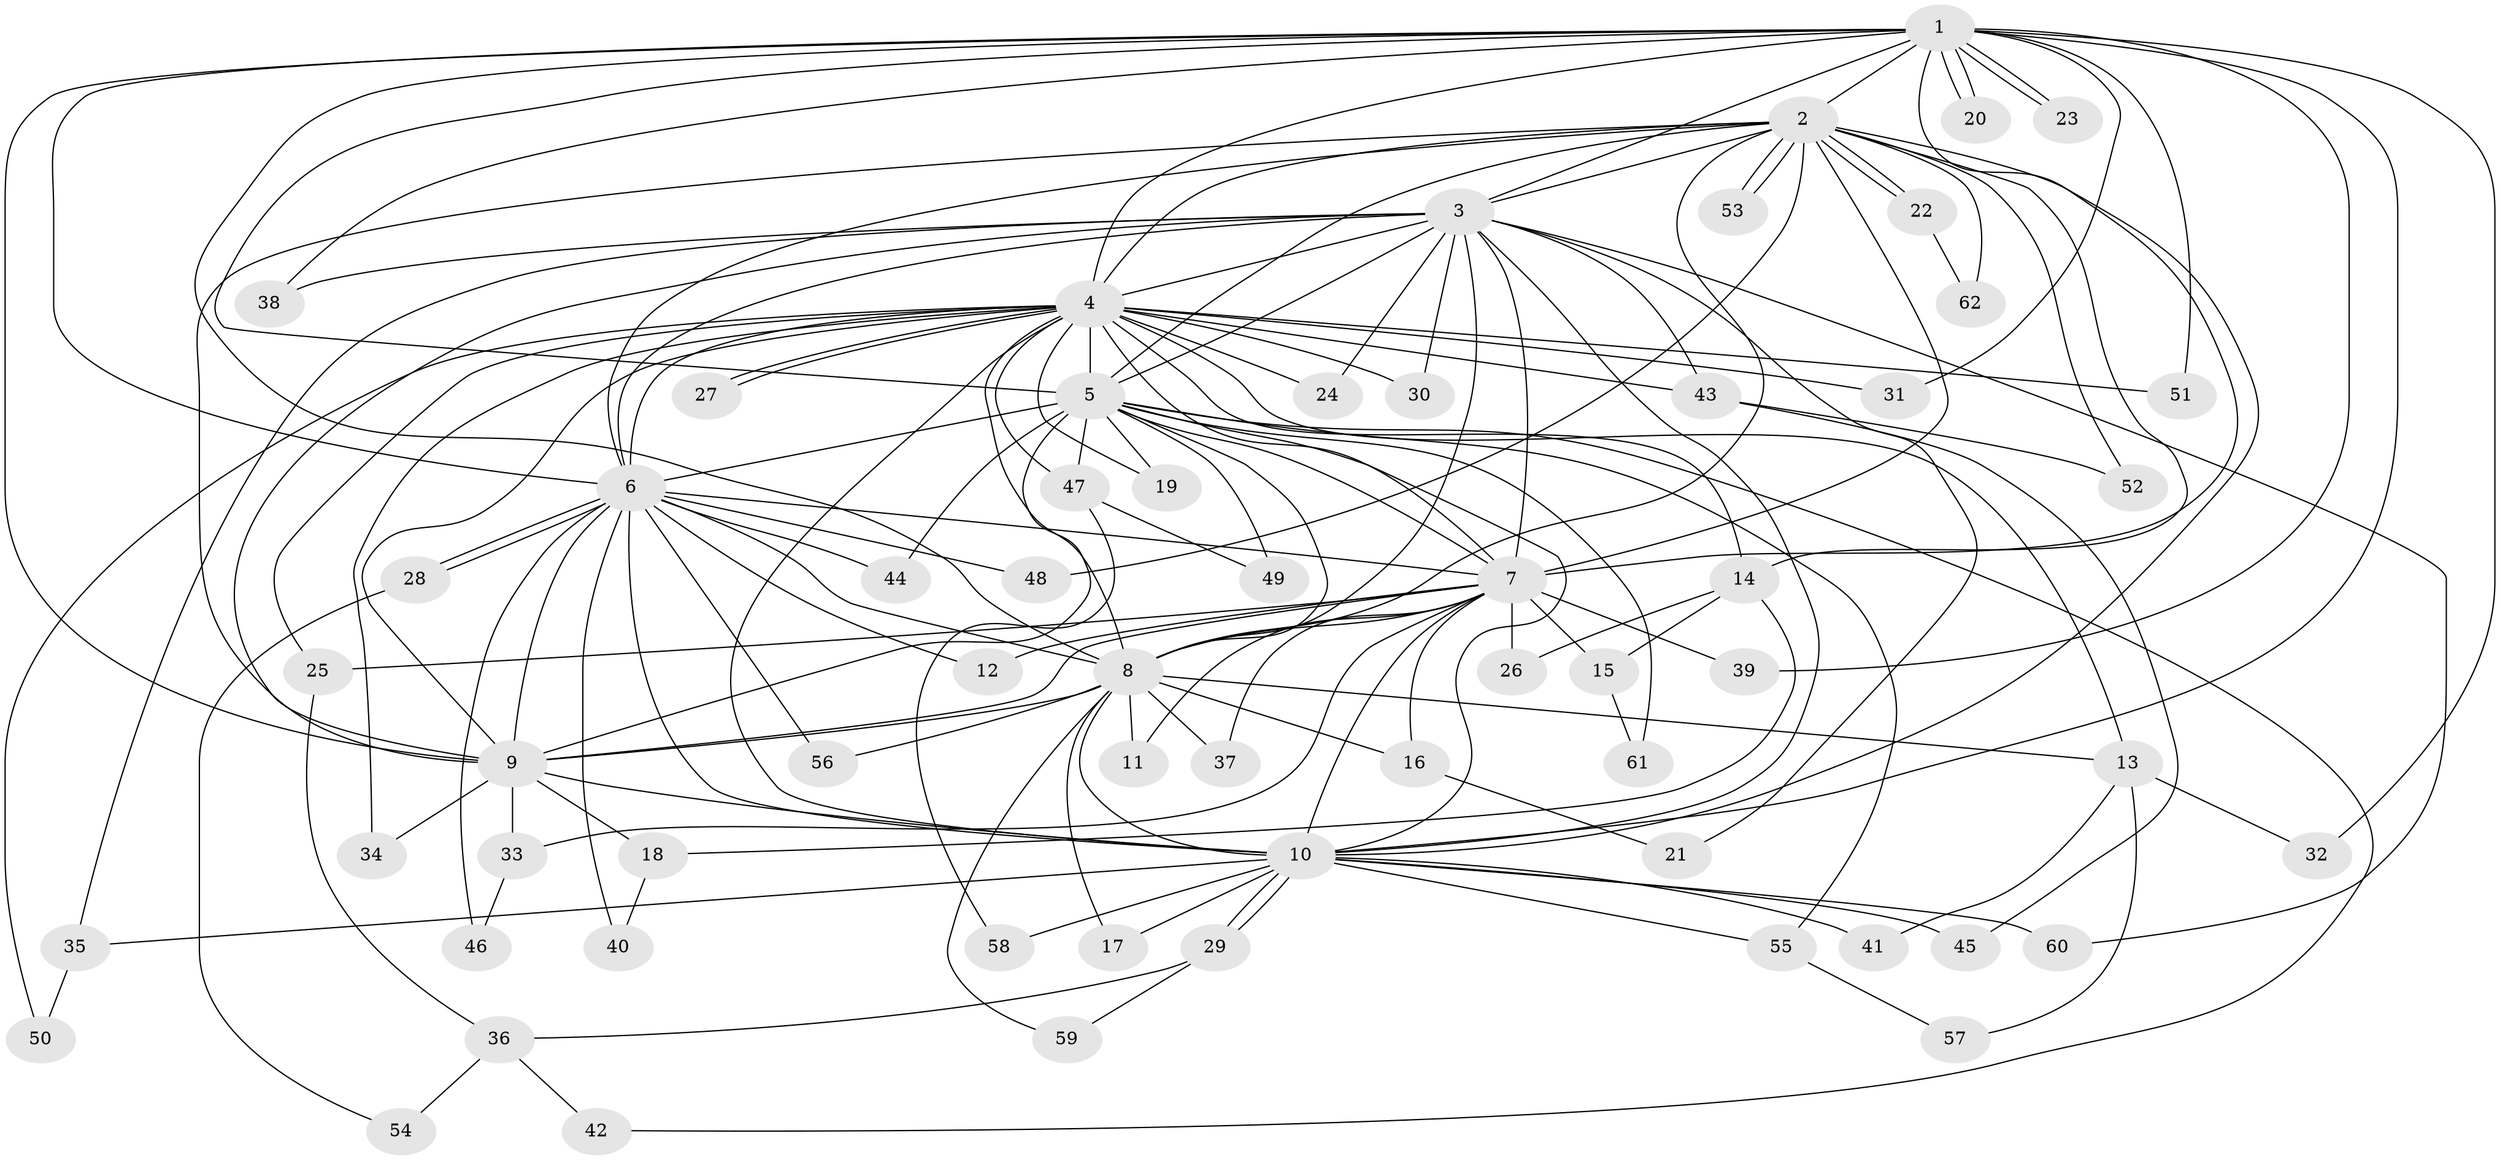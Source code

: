 // coarse degree distribution, {14: 0.041666666666666664, 11: 0.125, 13: 0.041666666666666664, 9: 0.041666666666666664, 10: 0.041666666666666664, 12: 0.041666666666666664, 2: 0.5, 5: 0.041666666666666664, 3: 0.08333333333333333, 6: 0.041666666666666664}
// Generated by graph-tools (version 1.1) at 2025/17/03/04/25 18:17:43]
// undirected, 62 vertices, 149 edges
graph export_dot {
graph [start="1"]
  node [color=gray90,style=filled];
  1;
  2;
  3;
  4;
  5;
  6;
  7;
  8;
  9;
  10;
  11;
  12;
  13;
  14;
  15;
  16;
  17;
  18;
  19;
  20;
  21;
  22;
  23;
  24;
  25;
  26;
  27;
  28;
  29;
  30;
  31;
  32;
  33;
  34;
  35;
  36;
  37;
  38;
  39;
  40;
  41;
  42;
  43;
  44;
  45;
  46;
  47;
  48;
  49;
  50;
  51;
  52;
  53;
  54;
  55;
  56;
  57;
  58;
  59;
  60;
  61;
  62;
  1 -- 2;
  1 -- 3;
  1 -- 4;
  1 -- 5;
  1 -- 6;
  1 -- 7;
  1 -- 8;
  1 -- 9;
  1 -- 10;
  1 -- 20;
  1 -- 20;
  1 -- 23;
  1 -- 23;
  1 -- 31;
  1 -- 32;
  1 -- 38;
  1 -- 39;
  1 -- 51;
  2 -- 3;
  2 -- 4;
  2 -- 5;
  2 -- 6;
  2 -- 7;
  2 -- 8;
  2 -- 9;
  2 -- 10;
  2 -- 14;
  2 -- 22;
  2 -- 22;
  2 -- 48;
  2 -- 52;
  2 -- 53;
  2 -- 53;
  2 -- 62;
  3 -- 4;
  3 -- 5;
  3 -- 6;
  3 -- 7;
  3 -- 8;
  3 -- 9;
  3 -- 10;
  3 -- 21;
  3 -- 24;
  3 -- 30;
  3 -- 35;
  3 -- 38;
  3 -- 43;
  3 -- 60;
  4 -- 5;
  4 -- 6;
  4 -- 7;
  4 -- 8;
  4 -- 9;
  4 -- 10;
  4 -- 13;
  4 -- 14;
  4 -- 19;
  4 -- 24;
  4 -- 25;
  4 -- 27;
  4 -- 27;
  4 -- 30;
  4 -- 31;
  4 -- 34;
  4 -- 43;
  4 -- 47;
  4 -- 50;
  4 -- 51;
  5 -- 6;
  5 -- 7;
  5 -- 8;
  5 -- 9;
  5 -- 10;
  5 -- 19;
  5 -- 42;
  5 -- 44;
  5 -- 47;
  5 -- 49;
  5 -- 55;
  5 -- 61;
  6 -- 7;
  6 -- 8;
  6 -- 9;
  6 -- 10;
  6 -- 12;
  6 -- 28;
  6 -- 28;
  6 -- 40;
  6 -- 44;
  6 -- 46;
  6 -- 48;
  6 -- 56;
  7 -- 8;
  7 -- 9;
  7 -- 10;
  7 -- 11;
  7 -- 12;
  7 -- 15;
  7 -- 16;
  7 -- 25;
  7 -- 26;
  7 -- 33;
  7 -- 37;
  7 -- 39;
  8 -- 9;
  8 -- 10;
  8 -- 11;
  8 -- 13;
  8 -- 16;
  8 -- 17;
  8 -- 37;
  8 -- 56;
  8 -- 59;
  9 -- 10;
  9 -- 18;
  9 -- 33;
  9 -- 34;
  10 -- 17;
  10 -- 29;
  10 -- 29;
  10 -- 35;
  10 -- 41;
  10 -- 45;
  10 -- 55;
  10 -- 58;
  10 -- 60;
  13 -- 32;
  13 -- 41;
  13 -- 57;
  14 -- 15;
  14 -- 18;
  14 -- 26;
  15 -- 61;
  16 -- 21;
  18 -- 40;
  22 -- 62;
  25 -- 36;
  28 -- 54;
  29 -- 36;
  29 -- 59;
  33 -- 46;
  35 -- 50;
  36 -- 42;
  36 -- 54;
  43 -- 45;
  43 -- 52;
  47 -- 49;
  47 -- 58;
  55 -- 57;
}
